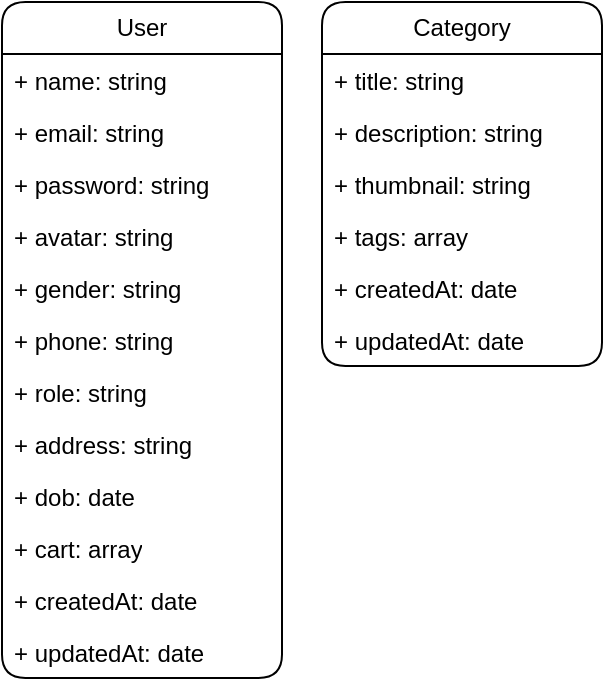 <mxfile version="21.0.6" type="device"><diagram name="Page-1" id="YVl1wuQiIhNlIjLGvgmS"><mxGraphModel dx="1195" dy="668" grid="1" gridSize="10" guides="1" tooltips="1" connect="1" arrows="1" fold="1" page="1" pageScale="1" pageWidth="850" pageHeight="1100" background="none" math="0" shadow="0"><root><mxCell id="0"/><mxCell id="1" parent="0"/><mxCell id="06lFZwj40pHdjkHTA8ID-1" value="User" style="swimlane;fontStyle=0;childLayout=stackLayout;horizontal=1;startSize=26;fillColor=none;horizontalStack=0;resizeParent=1;resizeParentMax=0;resizeLast=0;collapsible=1;marginBottom=0;whiteSpace=wrap;html=1;rounded=1;" vertex="1" parent="1"><mxGeometry x="40" y="280" width="140" height="338" as="geometry"><mxRectangle x="40" y="280" width="70" height="30" as="alternateBounds"/></mxGeometry></mxCell><mxCell id="06lFZwj40pHdjkHTA8ID-2" value="+ name: string" style="text;strokeColor=none;fillColor=none;align=left;verticalAlign=top;spacingLeft=4;spacingRight=4;overflow=hidden;rotatable=0;points=[[0,0.5],[1,0.5]];portConstraint=eastwest;whiteSpace=wrap;html=1;rounded=1;" vertex="1" parent="06lFZwj40pHdjkHTA8ID-1"><mxGeometry y="26" width="140" height="26" as="geometry"/></mxCell><mxCell id="06lFZwj40pHdjkHTA8ID-3" value="+ email: string" style="text;strokeColor=none;fillColor=none;align=left;verticalAlign=top;spacingLeft=4;spacingRight=4;overflow=hidden;rotatable=0;points=[[0,0.5],[1,0.5]];portConstraint=eastwest;whiteSpace=wrap;html=1;rounded=1;" vertex="1" parent="06lFZwj40pHdjkHTA8ID-1"><mxGeometry y="52" width="140" height="26" as="geometry"/></mxCell><mxCell id="06lFZwj40pHdjkHTA8ID-8" value="+ password: string" style="text;strokeColor=none;fillColor=none;align=left;verticalAlign=top;spacingLeft=4;spacingRight=4;overflow=hidden;rotatable=0;points=[[0,0.5],[1,0.5]];portConstraint=eastwest;whiteSpace=wrap;html=1;rounded=1;" vertex="1" parent="06lFZwj40pHdjkHTA8ID-1"><mxGeometry y="78" width="140" height="26" as="geometry"/></mxCell><mxCell id="06lFZwj40pHdjkHTA8ID-9" value="+ avatar: string" style="text;strokeColor=none;fillColor=none;align=left;verticalAlign=top;spacingLeft=4;spacingRight=4;overflow=hidden;rotatable=0;points=[[0,0.5],[1,0.5]];portConstraint=eastwest;whiteSpace=wrap;html=1;rounded=1;" vertex="1" parent="06lFZwj40pHdjkHTA8ID-1"><mxGeometry y="104" width="140" height="26" as="geometry"/></mxCell><mxCell id="06lFZwj40pHdjkHTA8ID-10" value="+ gender: string" style="text;strokeColor=none;fillColor=none;align=left;verticalAlign=top;spacingLeft=4;spacingRight=4;overflow=hidden;rotatable=0;points=[[0,0.5],[1,0.5]];portConstraint=eastwest;whiteSpace=wrap;html=1;rounded=1;" vertex="1" parent="06lFZwj40pHdjkHTA8ID-1"><mxGeometry y="130" width="140" height="26" as="geometry"/></mxCell><mxCell id="06lFZwj40pHdjkHTA8ID-11" value="+ phone: string" style="text;strokeColor=none;fillColor=none;align=left;verticalAlign=top;spacingLeft=4;spacingRight=4;overflow=hidden;rotatable=0;points=[[0,0.5],[1,0.5]];portConstraint=eastwest;whiteSpace=wrap;html=1;rounded=1;" vertex="1" parent="06lFZwj40pHdjkHTA8ID-1"><mxGeometry y="156" width="140" height="26" as="geometry"/></mxCell><mxCell id="06lFZwj40pHdjkHTA8ID-12" value="+ role: string" style="text;strokeColor=none;fillColor=none;align=left;verticalAlign=top;spacingLeft=4;spacingRight=4;overflow=hidden;rotatable=0;points=[[0,0.5],[1,0.5]];portConstraint=eastwest;whiteSpace=wrap;html=1;rounded=1;" vertex="1" parent="06lFZwj40pHdjkHTA8ID-1"><mxGeometry y="182" width="140" height="26" as="geometry"/></mxCell><mxCell id="06lFZwj40pHdjkHTA8ID-13" value="+ address: string" style="text;strokeColor=none;fillColor=none;align=left;verticalAlign=top;spacingLeft=4;spacingRight=4;overflow=hidden;rotatable=0;points=[[0,0.5],[1,0.5]];portConstraint=eastwest;whiteSpace=wrap;html=1;rounded=1;" vertex="1" parent="06lFZwj40pHdjkHTA8ID-1"><mxGeometry y="208" width="140" height="26" as="geometry"/></mxCell><mxCell id="06lFZwj40pHdjkHTA8ID-14" value="+ dob: date" style="text;strokeColor=none;fillColor=none;align=left;verticalAlign=top;spacingLeft=4;spacingRight=4;overflow=hidden;rotatable=0;points=[[0,0.5],[1,0.5]];portConstraint=eastwest;whiteSpace=wrap;html=1;rounded=1;" vertex="1" parent="06lFZwj40pHdjkHTA8ID-1"><mxGeometry y="234" width="140" height="26" as="geometry"/></mxCell><mxCell id="06lFZwj40pHdjkHTA8ID-15" value="+ cart: array" style="text;strokeColor=none;fillColor=none;align=left;verticalAlign=top;spacingLeft=4;spacingRight=4;overflow=hidden;rotatable=0;points=[[0,0.5],[1,0.5]];portConstraint=eastwest;whiteSpace=wrap;html=1;rounded=1;" vertex="1" parent="06lFZwj40pHdjkHTA8ID-1"><mxGeometry y="260" width="140" height="26" as="geometry"/></mxCell><mxCell id="06lFZwj40pHdjkHTA8ID-23" value="+ createdAt: date" style="text;strokeColor=none;fillColor=none;align=left;verticalAlign=top;spacingLeft=4;spacingRight=4;overflow=hidden;rotatable=0;points=[[0,0.5],[1,0.5]];portConstraint=eastwest;whiteSpace=wrap;html=1;rounded=1;" vertex="1" parent="06lFZwj40pHdjkHTA8ID-1"><mxGeometry y="286" width="140" height="26" as="geometry"/></mxCell><mxCell id="06lFZwj40pHdjkHTA8ID-24" value="+ updatedAt: date" style="text;strokeColor=none;fillColor=none;align=left;verticalAlign=top;spacingLeft=4;spacingRight=4;overflow=hidden;rotatable=0;points=[[0,0.5],[1,0.5]];portConstraint=eastwest;whiteSpace=wrap;html=1;rounded=1;" vertex="1" parent="06lFZwj40pHdjkHTA8ID-1"><mxGeometry y="312" width="140" height="26" as="geometry"/></mxCell><mxCell id="06lFZwj40pHdjkHTA8ID-16" value="Category" style="swimlane;fontStyle=0;childLayout=stackLayout;horizontal=1;startSize=26;fillColor=none;horizontalStack=0;resizeParent=1;resizeParentMax=0;resizeLast=0;collapsible=1;marginBottom=0;whiteSpace=wrap;html=1;rounded=1;" vertex="1" parent="1"><mxGeometry x="200" y="280" width="140" height="182" as="geometry"><mxRectangle x="500" y="310" width="90" height="30" as="alternateBounds"/></mxGeometry></mxCell><mxCell id="06lFZwj40pHdjkHTA8ID-17" value="+ title: string" style="text;strokeColor=none;fillColor=none;align=left;verticalAlign=top;spacingLeft=4;spacingRight=4;overflow=hidden;rotatable=0;points=[[0,0.5],[1,0.5]];portConstraint=eastwest;whiteSpace=wrap;html=1;rounded=1;" vertex="1" parent="06lFZwj40pHdjkHTA8ID-16"><mxGeometry y="26" width="140" height="26" as="geometry"/></mxCell><mxCell id="06lFZwj40pHdjkHTA8ID-18" value="+ description: string" style="text;strokeColor=none;fillColor=none;align=left;verticalAlign=top;spacingLeft=4;spacingRight=4;overflow=hidden;rotatable=0;points=[[0,0.5],[1,0.5]];portConstraint=eastwest;whiteSpace=wrap;html=1;rounded=1;" vertex="1" parent="06lFZwj40pHdjkHTA8ID-16"><mxGeometry y="52" width="140" height="26" as="geometry"/></mxCell><mxCell id="06lFZwj40pHdjkHTA8ID-19" value="+ thumbnail: string" style="text;strokeColor=none;fillColor=none;align=left;verticalAlign=top;spacingLeft=4;spacingRight=4;overflow=hidden;rotatable=0;points=[[0,0.5],[1,0.5]];portConstraint=eastwest;whiteSpace=wrap;html=1;rounded=1;" vertex="1" parent="06lFZwj40pHdjkHTA8ID-16"><mxGeometry y="78" width="140" height="26" as="geometry"/></mxCell><mxCell id="06lFZwj40pHdjkHTA8ID-20" value="+ tags: array" style="text;strokeColor=none;fillColor=none;align=left;verticalAlign=top;spacingLeft=4;spacingRight=4;overflow=hidden;rotatable=0;points=[[0,0.5],[1,0.5]];portConstraint=eastwest;whiteSpace=wrap;html=1;rounded=1;" vertex="1" parent="06lFZwj40pHdjkHTA8ID-16"><mxGeometry y="104" width="140" height="26" as="geometry"/></mxCell><mxCell id="06lFZwj40pHdjkHTA8ID-21" value="+ createdAt: date" style="text;strokeColor=none;fillColor=none;align=left;verticalAlign=top;spacingLeft=4;spacingRight=4;overflow=hidden;rotatable=0;points=[[0,0.5],[1,0.5]];portConstraint=eastwest;whiteSpace=wrap;html=1;rounded=1;" vertex="1" parent="06lFZwj40pHdjkHTA8ID-16"><mxGeometry y="130" width="140" height="26" as="geometry"/></mxCell><mxCell id="06lFZwj40pHdjkHTA8ID-22" value="+ updatedAt: date" style="text;strokeColor=none;fillColor=none;align=left;verticalAlign=top;spacingLeft=4;spacingRight=4;overflow=hidden;rotatable=0;points=[[0,0.5],[1,0.5]];portConstraint=eastwest;whiteSpace=wrap;html=1;rounded=1;" vertex="1" parent="06lFZwj40pHdjkHTA8ID-16"><mxGeometry y="156" width="140" height="26" as="geometry"/></mxCell></root></mxGraphModel></diagram></mxfile>